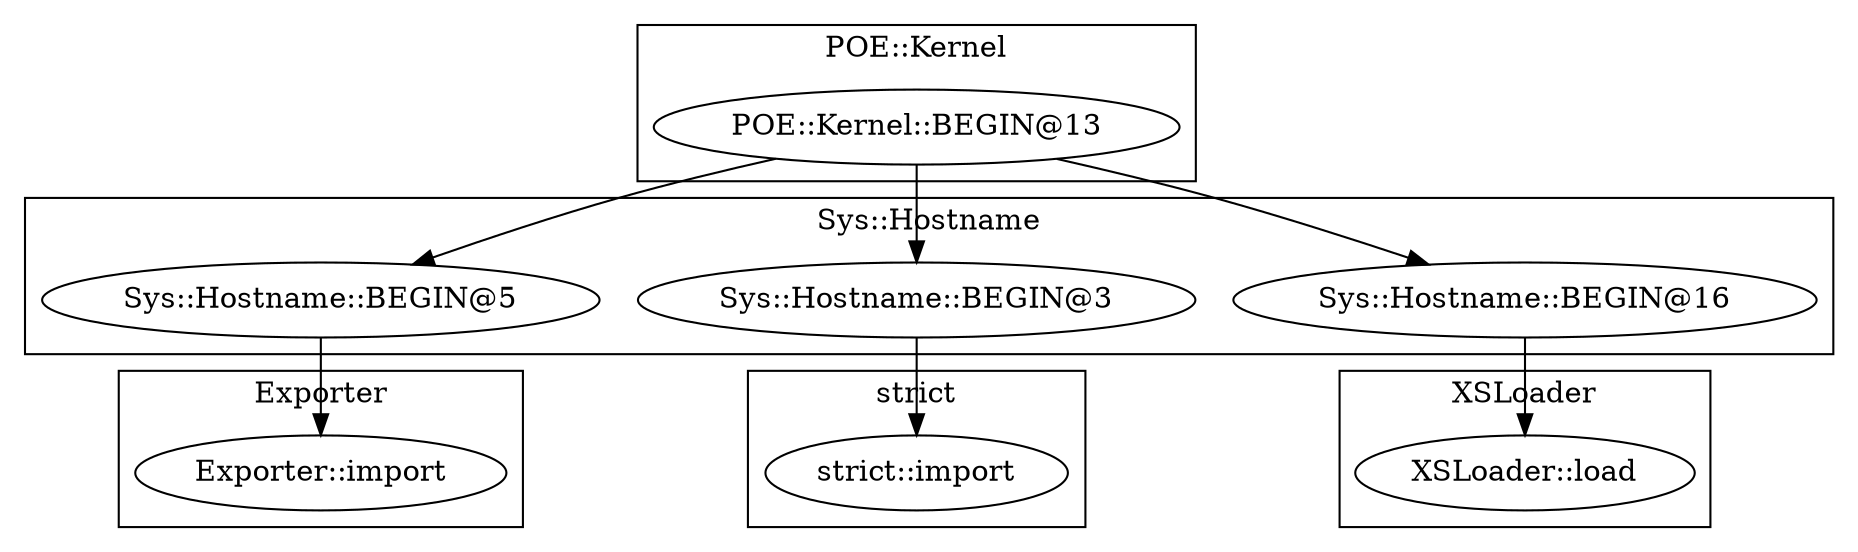 digraph {
graph [overlap=false]
subgraph cluster_strict {
	label="strict";
	"strict::import";
}
subgraph cluster_Exporter {
	label="Exporter";
	"Exporter::import";
}
subgraph cluster_XSLoader {
	label="XSLoader";
	"XSLoader::load";
}
subgraph cluster_Sys_Hostname {
	label="Sys::Hostname";
	"Sys::Hostname::BEGIN@5";
	"Sys::Hostname::BEGIN@3";
	"Sys::Hostname::BEGIN@16";
}
subgraph cluster_POE_Kernel {
	label="POE::Kernel";
	"POE::Kernel::BEGIN@13";
}
"POE::Kernel::BEGIN@13" -> "Sys::Hostname::BEGIN@16";
"Sys::Hostname::BEGIN@3" -> "strict::import";
"Sys::Hostname::BEGIN@5" -> "Exporter::import";
"POE::Kernel::BEGIN@13" -> "Sys::Hostname::BEGIN@5";
"Sys::Hostname::BEGIN@16" -> "XSLoader::load";
"POE::Kernel::BEGIN@13" -> "Sys::Hostname::BEGIN@3";
}

